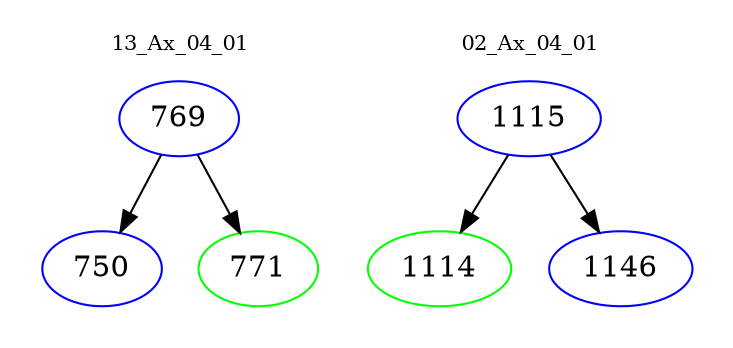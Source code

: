 digraph{
subgraph cluster_0 {
color = white
label = "13_Ax_04_01";
fontsize=10;
T0_769 [label="769", color="blue"]
T0_769 -> T0_750 [color="black"]
T0_750 [label="750", color="blue"]
T0_769 -> T0_771 [color="black"]
T0_771 [label="771", color="green"]
}
subgraph cluster_1 {
color = white
label = "02_Ax_04_01";
fontsize=10;
T1_1115 [label="1115", color="blue"]
T1_1115 -> T1_1114 [color="black"]
T1_1114 [label="1114", color="green"]
T1_1115 -> T1_1146 [color="black"]
T1_1146 [label="1146", color="blue"]
}
}
